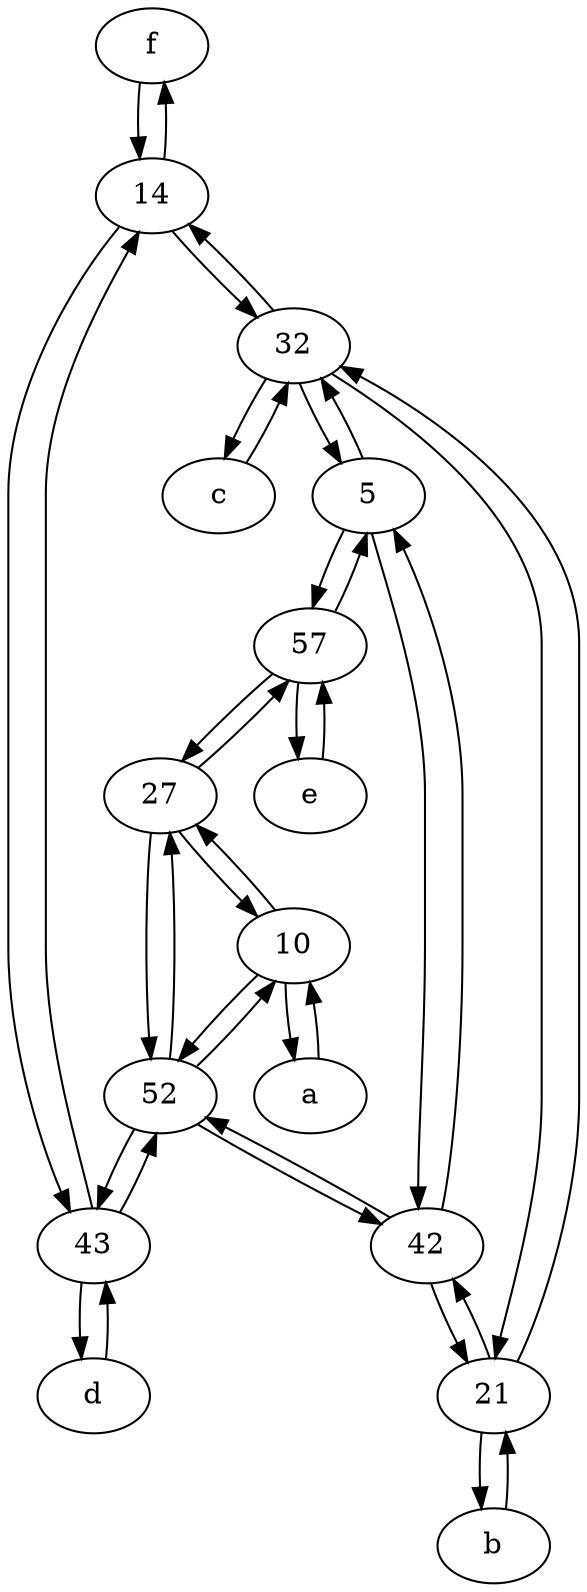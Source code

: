 digraph  {
	f [pos="15,45!"];
	57;
	c [pos="20,10!"];
	27;
	5;
	42;
	43;
	52;
	14;
	10;
	21;
	b [pos="50,20!"];
	32;
	d [pos="20,30!"];
	a [pos="40,10!"];
	e [pos="30,50!"];
	21 -> b;
	52 -> 27;
	32 -> 14;
	32 -> c;
	43 -> 14;
	27 -> 10;
	14 -> 43;
	27 -> 52;
	52 -> 10;
	10 -> 52;
	14 -> f;
	10 -> 27;
	42 -> 52;
	32 -> 5;
	57 -> 5;
	43 -> d;
	27 -> 57;
	d -> 43;
	57 -> e;
	e -> 57;
	43 -> 52;
	c -> 32;
	52 -> 42;
	5 -> 42;
	21 -> 32;
	10 -> a;
	32 -> 21;
	57 -> 27;
	f -> 14;
	a -> 10;
	5 -> 57;
	42 -> 21;
	52 -> 43;
	5 -> 32;
	14 -> 32;
	b -> 21;
	21 -> 42;
	42 -> 5;

	}
